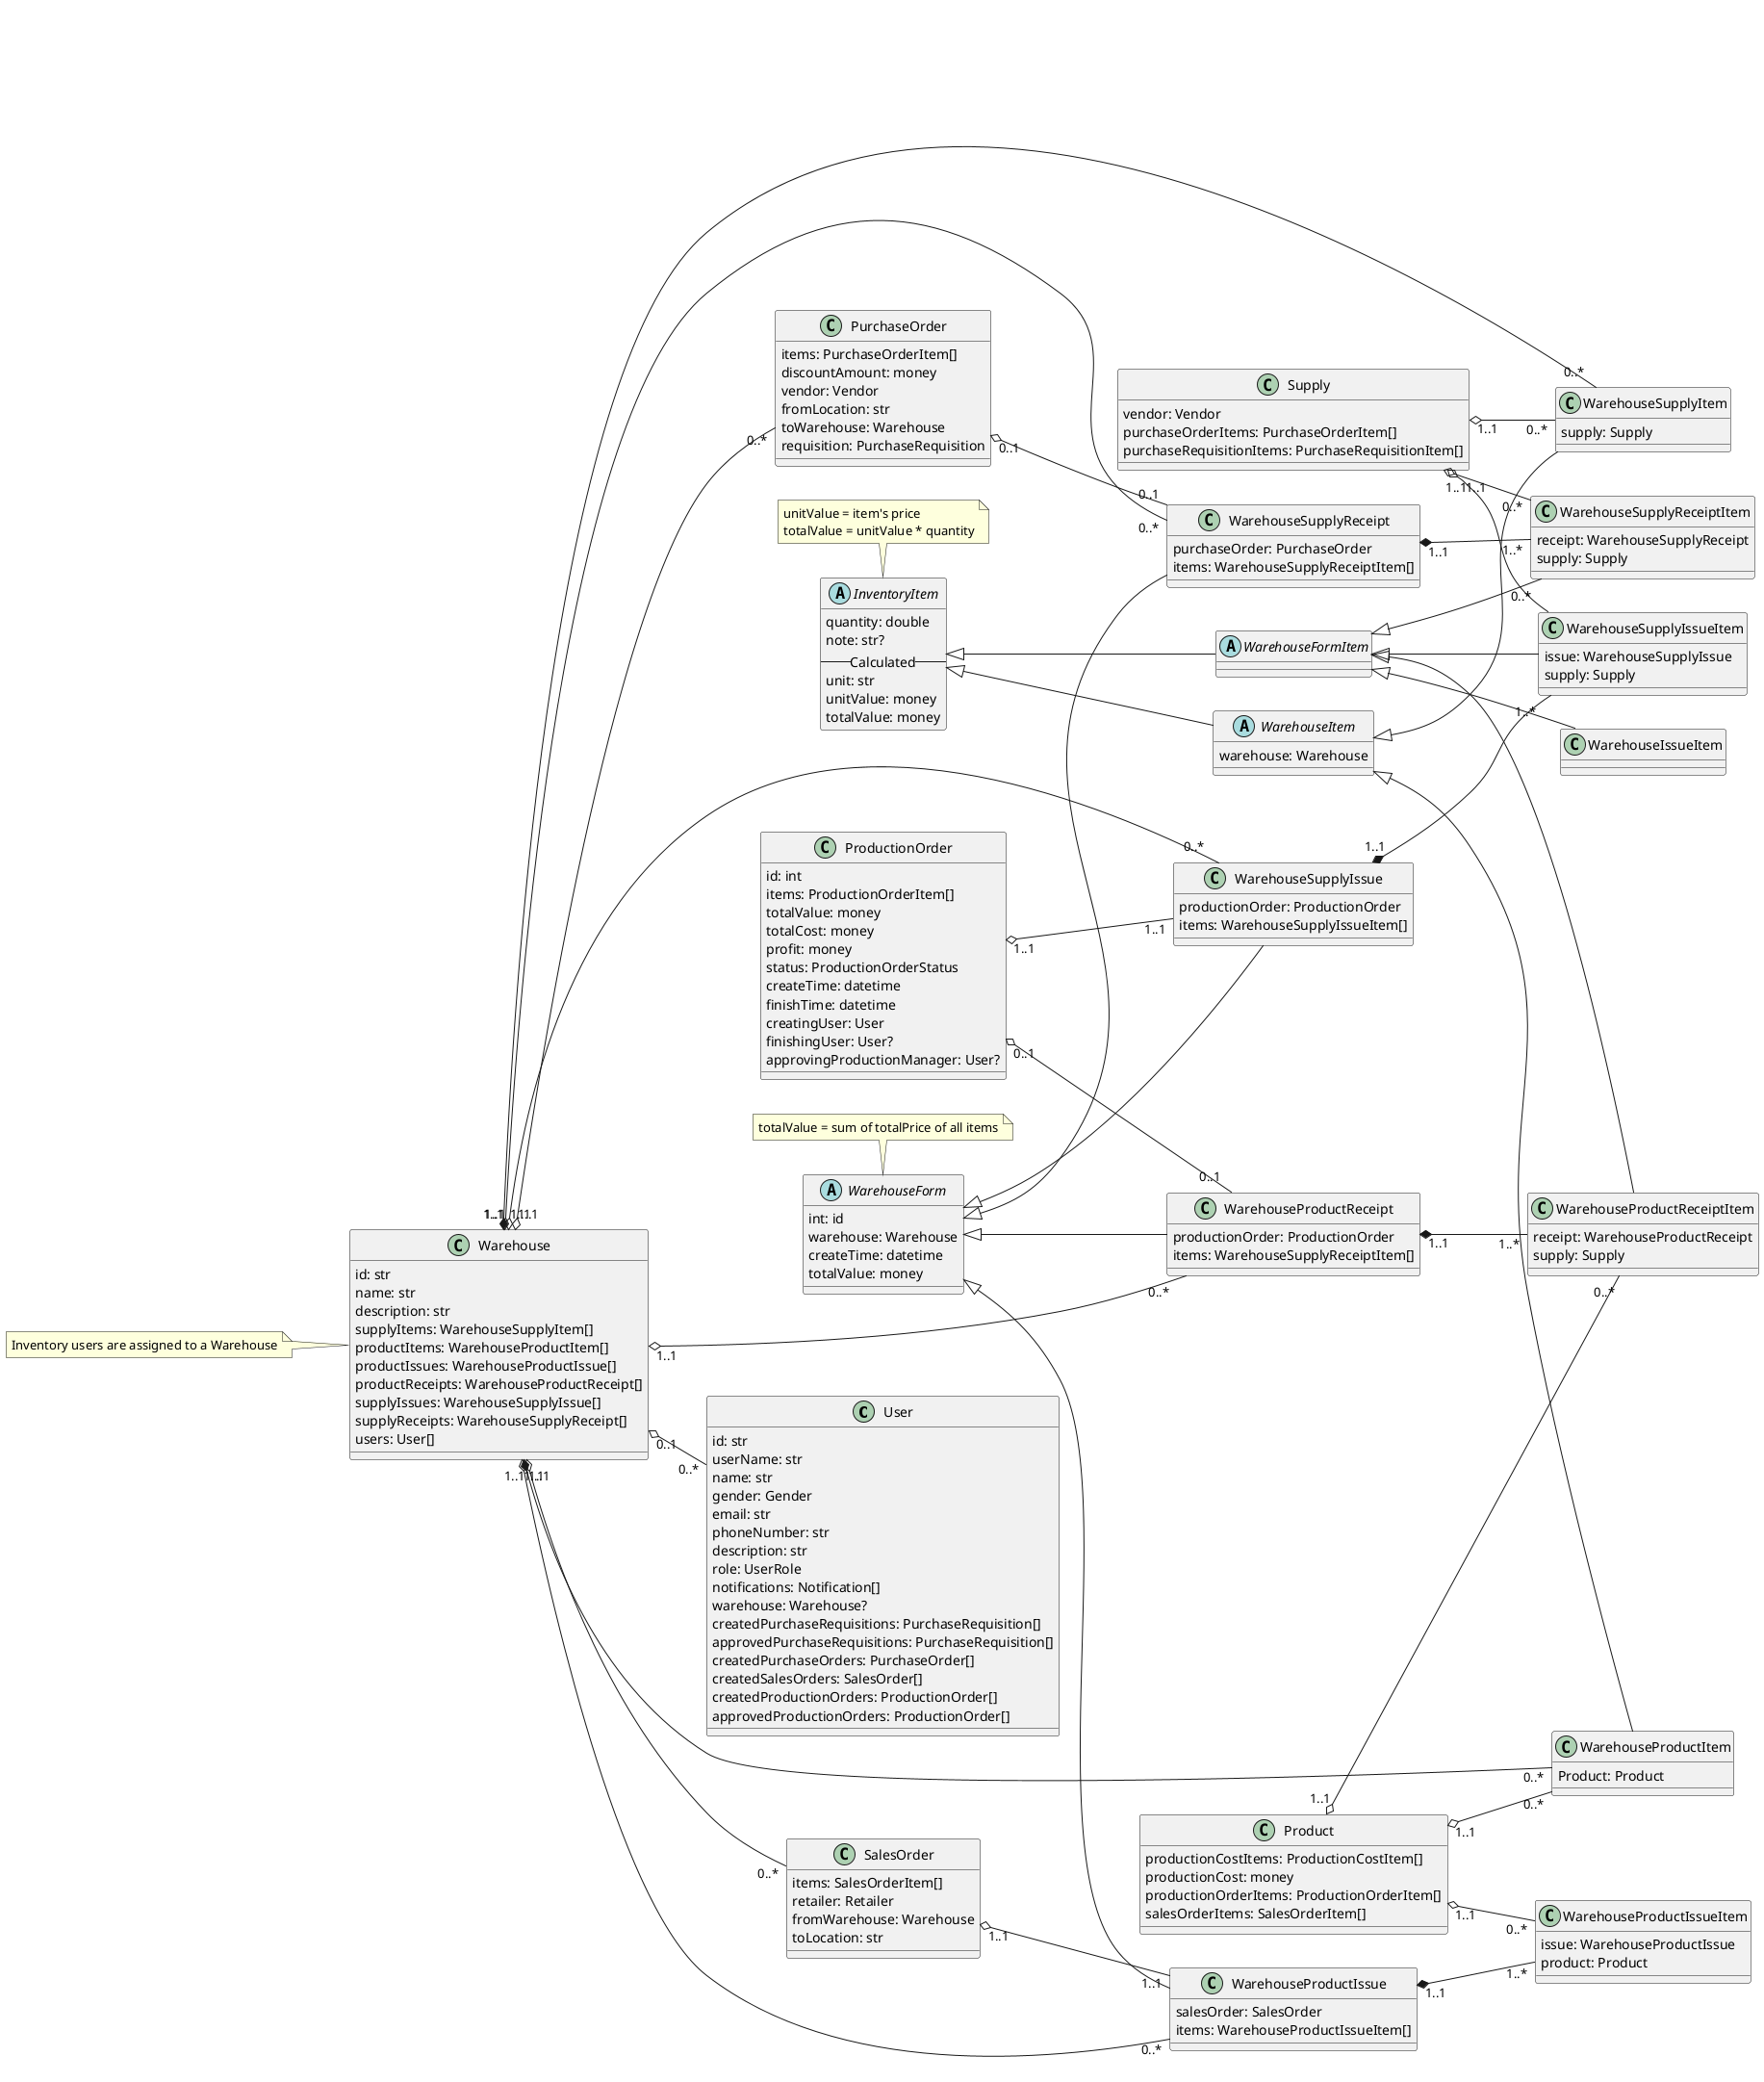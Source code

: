 @startuml inventory
left to right direction

class User {
    id: str
    userName: str
    name: str
    gender: Gender
    email: str
    phoneNumber: str
    description: str
    role: UserRole
    notifications: Notification[]
    warehouse: Warehouse?
    createdPurchaseRequisitions: PurchaseRequisition[]
    approvedPurchaseRequisitions: PurchaseRequisition[]
    createdPurchaseOrders: PurchaseOrder[]
    createdSalesOrders: SalesOrder[]
    createdProductionOrders: ProductionOrder[]
    approvedProductionOrders: ProductionOrder[]
}
Warehouse "0..1" o-- "0..*" User
note left: Inventory users are assigned to a Warehouse

class Supply {
    vendor: Vendor
    purchaseOrderItems: PurchaseOrderItem[]
    purchaseRequisitionItems: PurchaseRequisitionItem[]
}

class Product {
    productionCostItems: ProductionCostItem[]
    productionCost: money
    productionOrderItems: ProductionOrderItem[]
    salesOrderItems: SalesOrderItem[]
}

class PurchaseOrder {
    items: PurchaseOrderItem[]
    discountAmount: money
    vendor: Vendor
    fromLocation: str
    toWarehouse: Warehouse
    requisition: PurchaseRequisition
}
Warehouse "1..1" o-- "0..*" PurchaseOrder

class SalesOrder {
    items: SalesOrderItem[]
    retailer: Retailer
    fromWarehouse: Warehouse
    toLocation: str
}
Warehouse "1..1" o-- "0..*" SalesOrder

class ProductionOrder {
    id: int
    items: ProductionOrderItem[]
    totalValue: money
    totalCost: money
    profit: money
    status: ProductionOrderStatus
    createTime: datetime
    finishTime: datetime
    creatingUser: User
    finishingUser: User?
    approvingProductionManager: User?
}

abstract InventoryItem {
    quantity: double
    note: str?
    --Calculated--
    unit: str
    unitValue: money
    totalValue: money
}
note top
    unitValue = item's price
    totalValue = unitValue * quantity
endnote

class Warehouse {
    id: str
    name: str
    description: str
    supplyItems: WarehouseSupplyItem[]
    productItems: WarehouseProductItem[]
    productIssues: WarehouseProductIssue[]
    productReceipts: WarehouseProductReceipt[]
    supplyIssues: WarehouseSupplyIssue[]
    supplyReceipts: WarehouseSupplyReceipt[]
    users: User[]
}

abstract WarehouseItem {
    warehouse: Warehouse
}
InventoryItem <|-- WarehouseItem

class WarehouseSupplyItem {
    supply: Supply
}
WarehouseItem <|-- WarehouseSupplyItem
Warehouse "1..1" *-- "0..*" WarehouseSupplyItem
Supply "1..1" o-- "0..*" WarehouseSupplyItem

class WarehouseProductItem {
    Product: Product
}
WarehouseItem <|-- WarehouseProductItem
Warehouse "1..1" *-- "0..*" WarehouseProductItem
Product "1..1" o-- "0..*" WarehouseProductItem

abstract WarehouseForm {
    int: id
    warehouse: Warehouse
    createTime: datetime
    totalValue: money
}
note top
    totalValue = sum of totalPrice of all items
endnote

abstract WarehouseFormItem
InventoryItem <|-- WarehouseFormItem

class WarehouseProductIssue {
    salesOrder: SalesOrder
    items: WarehouseProductIssueItem[]
}
WarehouseForm <|-- WarehouseProductIssue
SalesOrder "1..1" o-- "1..1" WarehouseProductIssue
Warehouse "1..1" o-- "0..*" WarehouseProductIssue

class WarehouseProductIssueItem {
    issue: WarehouseProductIssue
    product: Product
}
WarehouseFormItem <|-- WarehouseIssueItem
WarehouseProductIssue "1..1" *-- "1..*" WarehouseProductIssueItem
Product "1..1" o-- "0..*" WarehouseProductIssueItem

class WarehouseSupplyIssue {
    productionOrder: ProductionOrder
    items: WarehouseSupplyIssueItem[]
}
WarehouseForm <|-- WarehouseSupplyIssue
ProductionOrder "1..1" o-- "1..1" WarehouseSupplyIssue
Warehouse "1..1" o-- "0..*" WarehouseSupplyIssue

class WarehouseSupplyIssueItem {
    issue: WarehouseSupplyIssue
    supply: Supply
}
WarehouseFormItem <|-- WarehouseSupplyIssueItem
WarehouseSupplyIssue "1..1" *-- "1..*" WarehouseSupplyIssueItem
Supply "1..1" o-- "0..*" WarehouseSupplyIssueItem

class WarehouseSupplyReceipt {
    purchaseOrder: PurchaseOrder
    items: WarehouseSupplyReceiptItem[]
}
WarehouseForm <|-- WarehouseSupplyReceipt
PurchaseOrder "0..1" o-- "0..1" WarehouseSupplyReceipt
Warehouse "1..1" o-- "0..*" WarehouseSupplyReceipt

class WarehouseSupplyReceiptItem {
    receipt: WarehouseSupplyReceipt
    supply: Supply
}
WarehouseFormItem <|-- WarehouseSupplyReceiptItem
WarehouseSupplyReceipt "1..1" *-- "1..*" WarehouseSupplyReceiptItem
Supply "1..1" o-- "0..*" WarehouseSupplyReceiptItem

class WarehouseProductReceipt {
    productionOrder: ProductionOrder
    items: WarehouseSupplyReceiptItem[]
}
WarehouseForm <|-- WarehouseProductReceipt
ProductionOrder "0..1" o-- "0..1" WarehouseProductReceipt
Warehouse "1..1" o-- "0..*" WarehouseProductReceipt

class WarehouseProductReceiptItem {
    receipt: WarehouseProductReceipt
    supply: Supply
}
WarehouseFormItem <|-- WarehouseProductReceiptItem
WarehouseProductReceipt "1..1" *-- "1..*" WarehouseProductReceiptItem
Product "1..1" o-- "0..*" WarehouseProductReceiptItem
@enduml